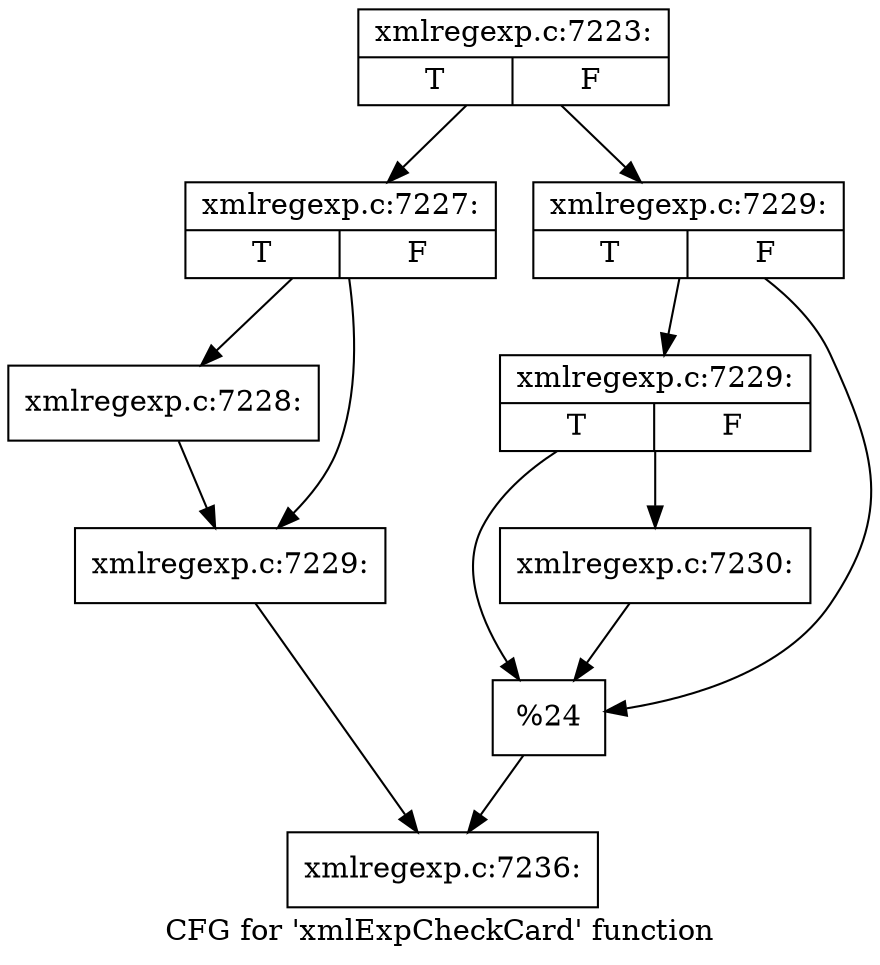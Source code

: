 digraph "CFG for 'xmlExpCheckCard' function" {
	label="CFG for 'xmlExpCheckCard' function";

	Node0x451b290 [shape=record,label="{xmlregexp.c:7223:|{<s0>T|<s1>F}}"];
	Node0x451b290 -> Node0x4527e90;
	Node0x451b290 -> Node0x4527f30;
	Node0x4527e90 [shape=record,label="{xmlregexp.c:7227:|{<s0>T|<s1>F}}"];
	Node0x4527e90 -> Node0x4528450;
	Node0x4527e90 -> Node0x45284a0;
	Node0x4528450 [shape=record,label="{xmlregexp.c:7228:}"];
	Node0x4528450 -> Node0x45284a0;
	Node0x45284a0 [shape=record,label="{xmlregexp.c:7229:}"];
	Node0x45284a0 -> Node0x4527ee0;
	Node0x4527f30 [shape=record,label="{xmlregexp.c:7229:|{<s0>T|<s1>F}}"];
	Node0x4527f30 -> Node0x4528b90;
	Node0x4527f30 -> Node0x4528b40;
	Node0x4528b90 [shape=record,label="{xmlregexp.c:7229:|{<s0>T|<s1>F}}"];
	Node0x4528b90 -> Node0x4528af0;
	Node0x4528b90 -> Node0x4528b40;
	Node0x4528af0 [shape=record,label="{xmlregexp.c:7230:}"];
	Node0x4528af0 -> Node0x4528b40;
	Node0x4528b40 [shape=record,label="{%24}"];
	Node0x4528b40 -> Node0x4527ee0;
	Node0x4527ee0 [shape=record,label="{xmlregexp.c:7236:}"];
}
